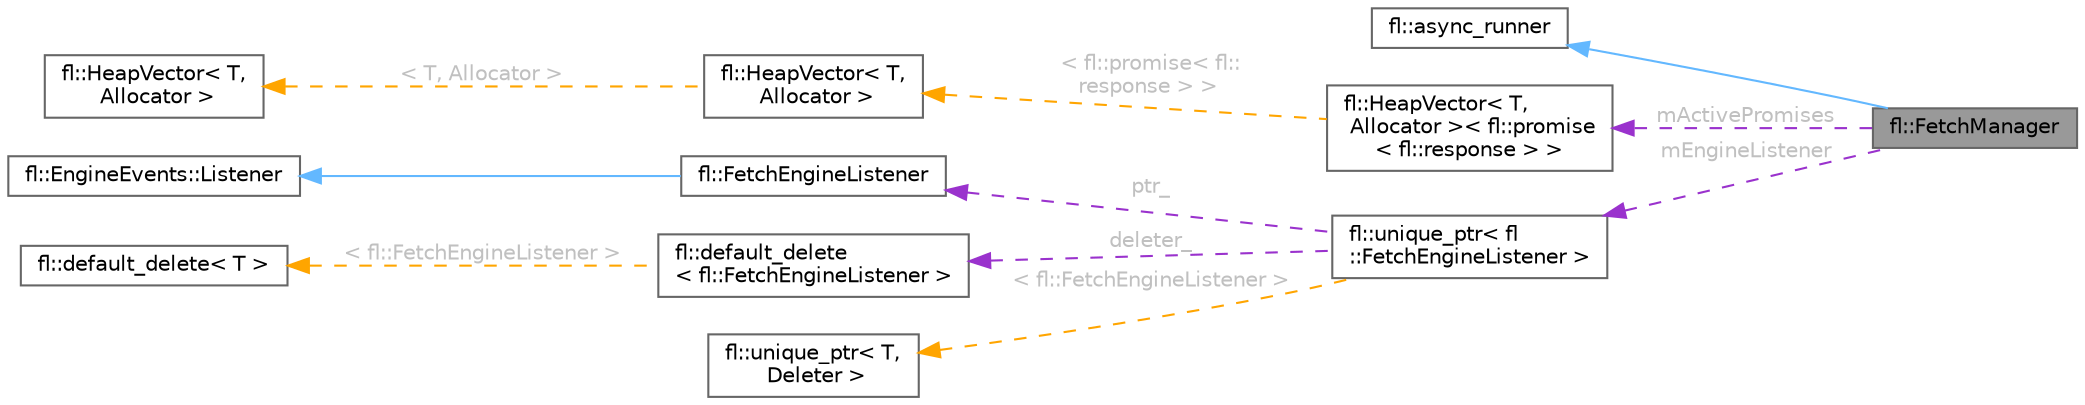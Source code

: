 digraph "fl::FetchManager"
{
 // INTERACTIVE_SVG=YES
 // LATEX_PDF_SIZE
  bgcolor="transparent";
  edge [fontname=Helvetica,fontsize=10,labelfontname=Helvetica,labelfontsize=10];
  node [fontname=Helvetica,fontsize=10,shape=box,height=0.2,width=0.4];
  rankdir="LR";
  Node1 [id="Node000001",label="fl::FetchManager",height=0.2,width=0.4,color="gray40", fillcolor="grey60", style="filled", fontcolor="black",tooltip="Internal fetch manager for promise tracking."];
  Node2 -> Node1 [id="edge1_Node000001_Node000002",dir="back",color="steelblue1",style="solid",tooltip=" "];
  Node2 [id="Node000002",label="fl::async_runner",height=0.2,width=0.4,color="gray40", fillcolor="white", style="filled",URL="$d9/d7a/classfl_1_1async__runner.html",tooltip="Generic asynchronous task runner interface."];
  Node3 -> Node1 [id="edge2_Node000001_Node000003",dir="back",color="darkorchid3",style="dashed",tooltip=" ",label=" mActivePromises",fontcolor="grey" ];
  Node3 [id="Node000003",label="fl::HeapVector\< T,\l Allocator \>\< fl::promise\l\< fl::response \> \>",height=0.2,width=0.4,color="gray40", fillcolor="white", style="filled",URL="$db/ddd/classfl_1_1_heap_vector.html",tooltip=" "];
  Node4 -> Node3 [id="edge3_Node000003_Node000004",dir="back",color="orange",style="dashed",tooltip=" ",label=" \< fl::promise\< fl::\lresponse \> \>",fontcolor="grey" ];
  Node4 [id="Node000004",label="fl::HeapVector\< T,\l Allocator \>",height=0.2,width=0.4,color="gray40", fillcolor="white", style="filled",URL="$db/ddd/classfl_1_1_heap_vector.html",tooltip=" "];
  Node5 -> Node4 [id="edge4_Node000004_Node000005",dir="back",color="orange",style="dashed",tooltip=" ",label=" \< T, Allocator \>",fontcolor="grey" ];
  Node5 [id="Node000005",label="fl::HeapVector\< T,\l Allocator \>",height=0.2,width=0.4,color="gray40", fillcolor="white", style="filled",URL="$db/ddd/classfl_1_1_heap_vector.html",tooltip=" "];
  Node6 -> Node1 [id="edge5_Node000001_Node000006",dir="back",color="darkorchid3",style="dashed",tooltip=" ",label=" mEngineListener",fontcolor="grey" ];
  Node6 [id="Node000006",label="fl::unique_ptr\< fl\l::FetchEngineListener \>",height=0.2,width=0.4,color="gray40", fillcolor="white", style="filled",URL="$d6/d2e/classfl_1_1unique__ptr.html",tooltip=" "];
  Node7 -> Node6 [id="edge6_Node000006_Node000007",dir="back",color="darkorchid3",style="dashed",tooltip=" ",label=" ptr_",fontcolor="grey" ];
  Node7 [id="Node000007",label="fl::FetchEngineListener",height=0.2,width=0.4,color="gray40", fillcolor="white", style="filled",URL="$d5/d69/classfl_1_1_fetch_engine_listener.html",tooltip=" "];
  Node8 -> Node7 [id="edge7_Node000007_Node000008",dir="back",color="steelblue1",style="solid",tooltip=" "];
  Node8 [id="Node000008",label="fl::EngineEvents::Listener",height=0.2,width=0.4,color="gray40", fillcolor="white", style="filled",URL="$db/da2/classfl_1_1_engine_events_1_1_listener.html",tooltip=" "];
  Node9 -> Node6 [id="edge8_Node000006_Node000009",dir="back",color="darkorchid3",style="dashed",tooltip=" ",label=" deleter_",fontcolor="grey" ];
  Node9 [id="Node000009",label="fl::default_delete\l\< fl::FetchEngineListener \>",height=0.2,width=0.4,color="gray40", fillcolor="white", style="filled",URL="$d5/d2b/structfl_1_1default__delete.html",tooltip=" "];
  Node10 -> Node9 [id="edge9_Node000009_Node000010",dir="back",color="orange",style="dashed",tooltip=" ",label=" \< fl::FetchEngineListener \>",fontcolor="grey" ];
  Node10 [id="Node000010",label="fl::default_delete\< T \>",height=0.2,width=0.4,color="gray40", fillcolor="white", style="filled",URL="$d5/d2b/structfl_1_1default__delete.html",tooltip=" "];
  Node11 -> Node6 [id="edge10_Node000006_Node000011",dir="back",color="orange",style="dashed",tooltip=" ",label=" \< fl::FetchEngineListener \>",fontcolor="grey" ];
  Node11 [id="Node000011",label="fl::unique_ptr\< T,\l Deleter \>",height=0.2,width=0.4,color="gray40", fillcolor="white", style="filled",URL="$d6/d2e/classfl_1_1unique__ptr.html",tooltip=" "];
}
